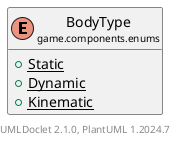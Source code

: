 @startuml
    set namespaceSeparator none
    hide empty fields
    hide empty methods

    enum "<size:14>BodyType\n<size:10>game.components.enums" as game.components.enums.BodyType [[BodyType.html]] {
        {static} +Static
        {static} +Dynamic
        {static} +Kinematic
    }

    center footer UMLDoclet 2.1.0, PlantUML %version()
@enduml
